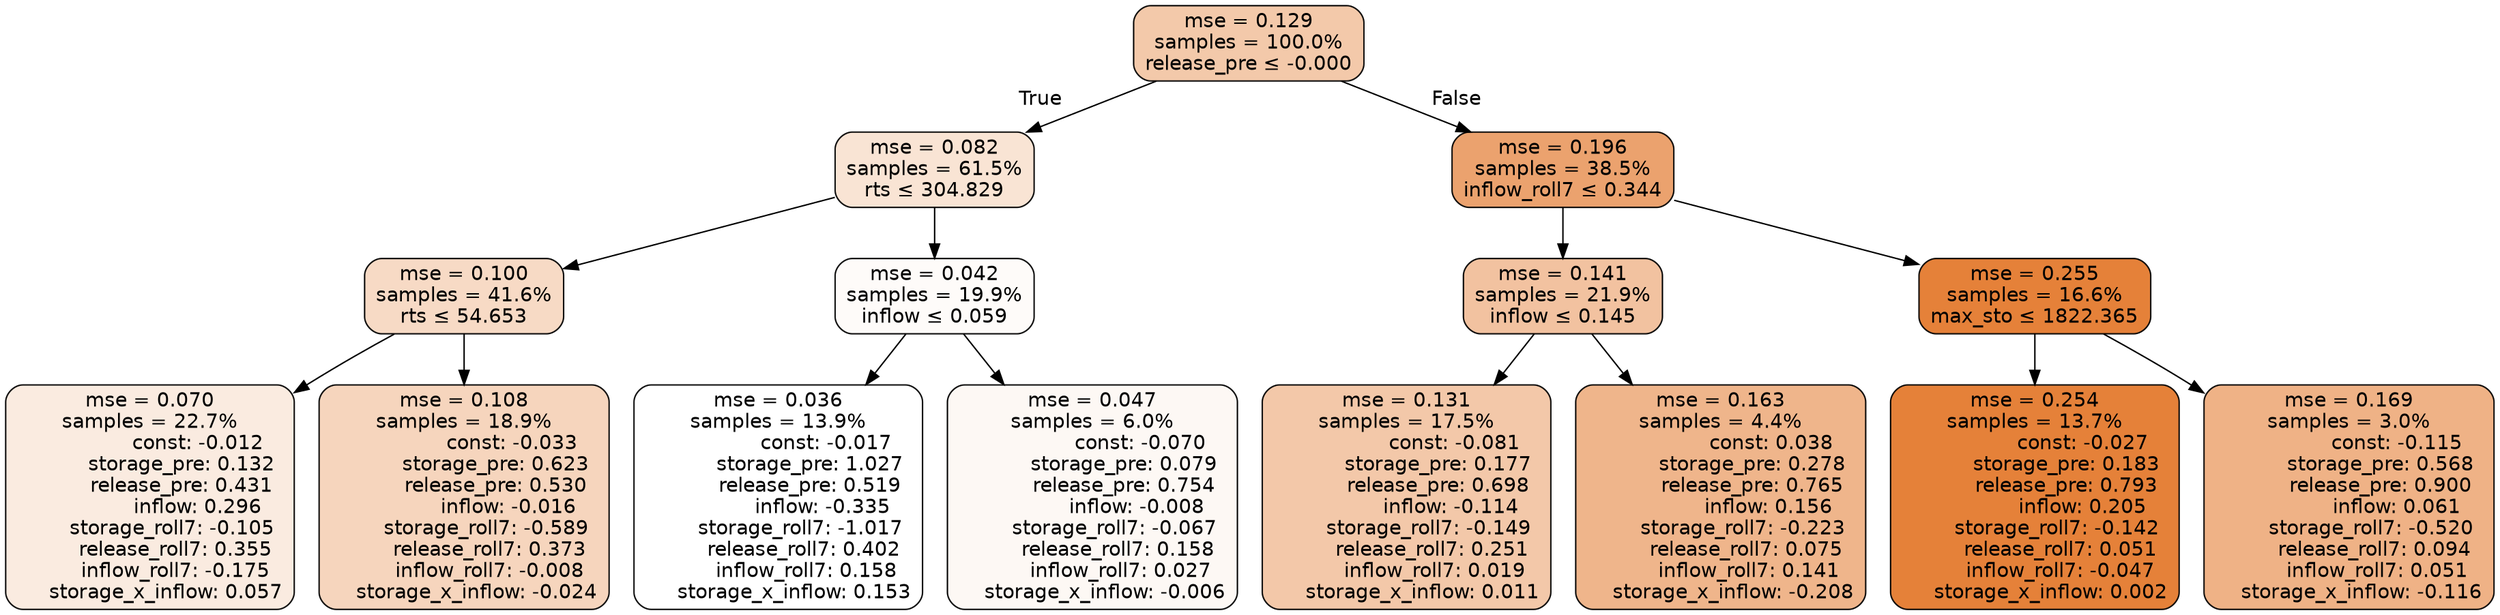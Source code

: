 digraph tree {
bgcolor="transparent"
node [shape=rectangle, style="filled, rounded", color="black", fontname=helvetica] ;
edge [fontname=helvetica] ;
	"0" [label="mse = 0.129
samples = 100.0%
release_pre &le; -0.000", fillcolor="#f3c9aa"]
	"1" [label="mse = 0.082
samples = 61.5%
rts &le; 304.829", fillcolor="#f9e4d4"]
	"2" [label="mse = 0.100
samples = 41.6%
rts &le; 54.653", fillcolor="#f7dac5"]
	"3" [label="mse = 0.070
samples = 22.7%
               const: -0.012
          storage_pre: 0.132
          release_pre: 0.431
               inflow: 0.296
       storage_roll7: -0.105
        release_roll7: 0.355
        inflow_roll7: -0.175
     storage_x_inflow: 0.057", fillcolor="#faebe0"]
	"4" [label="mse = 0.108
samples = 18.9%
               const: -0.033
          storage_pre: 0.623
          release_pre: 0.530
              inflow: -0.016
       storage_roll7: -0.589
        release_roll7: 0.373
        inflow_roll7: -0.008
    storage_x_inflow: -0.024", fillcolor="#f6d5bd"]
	"5" [label="mse = 0.042
samples = 19.9%
inflow &le; 0.059", fillcolor="#fefbf9"]
	"6" [label="mse = 0.036
samples = 13.9%
               const: -0.017
          storage_pre: 1.027
          release_pre: 0.519
              inflow: -0.335
       storage_roll7: -1.017
        release_roll7: 0.402
         inflow_roll7: 0.158
     storage_x_inflow: 0.153", fillcolor="#ffffff"]
	"7" [label="mse = 0.047
samples = 6.0%
               const: -0.070
          storage_pre: 0.079
          release_pre: 0.754
              inflow: -0.008
       storage_roll7: -0.067
        release_roll7: 0.158
         inflow_roll7: 0.027
    storage_x_inflow: -0.006", fillcolor="#fdf8f4"]
	"8" [label="mse = 0.196
samples = 38.5%
inflow_roll7 &le; 0.344", fillcolor="#eba26e"]
	"9" [label="mse = 0.141
samples = 21.9%
inflow &le; 0.145", fillcolor="#f2c2a0"]
	"10" [label="mse = 0.131
samples = 17.5%
               const: -0.081
          storage_pre: 0.177
          release_pre: 0.698
              inflow: -0.114
       storage_roll7: -0.149
        release_roll7: 0.251
         inflow_roll7: 0.019
     storage_x_inflow: 0.011", fillcolor="#f3c8a9"]
	"11" [label="mse = 0.163
samples = 4.4%
                const: 0.038
          storage_pre: 0.278
          release_pre: 0.765
               inflow: 0.156
       storage_roll7: -0.223
        release_roll7: 0.075
         inflow_roll7: 0.141
    storage_x_inflow: -0.208", fillcolor="#efb58b"]
	"12" [label="mse = 0.255
samples = 16.6%
max_sto &le; 1822.365", fillcolor="#e58139"]
	"13" [label="mse = 0.254
samples = 13.7%
               const: -0.027
          storage_pre: 0.183
          release_pre: 0.793
               inflow: 0.205
       storage_roll7: -0.142
        release_roll7: 0.051
        inflow_roll7: -0.047
     storage_x_inflow: 0.002", fillcolor="#e58139"]
	"14" [label="mse = 0.169
samples = 3.0%
               const: -0.115
          storage_pre: 0.568
          release_pre: 0.900
               inflow: 0.061
       storage_roll7: -0.520
        release_roll7: 0.094
         inflow_roll7: 0.051
    storage_x_inflow: -0.116", fillcolor="#efb286"]

	"0" -> "1" [labeldistance=2.5, labelangle=45, headlabel="True"]
	"1" -> "2"
	"2" -> "3"
	"2" -> "4"
	"1" -> "5"
	"5" -> "6"
	"5" -> "7"
	"0" -> "8" [labeldistance=2.5, labelangle=-45, headlabel="False"]
	"8" -> "9"
	"9" -> "10"
	"9" -> "11"
	"8" -> "12"
	"12" -> "13"
	"12" -> "14"
}